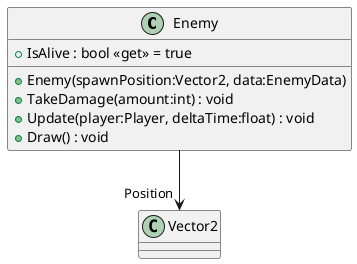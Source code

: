 @startuml
class Enemy {
    + IsAlive : bool <<get>> = true
    + Enemy(spawnPosition:Vector2, data:EnemyData)
    + TakeDamage(amount:int) : void
    + Update(player:Player, deltaTime:float) : void
    + Draw() : void
}
Enemy --> "Position" Vector2
@enduml
